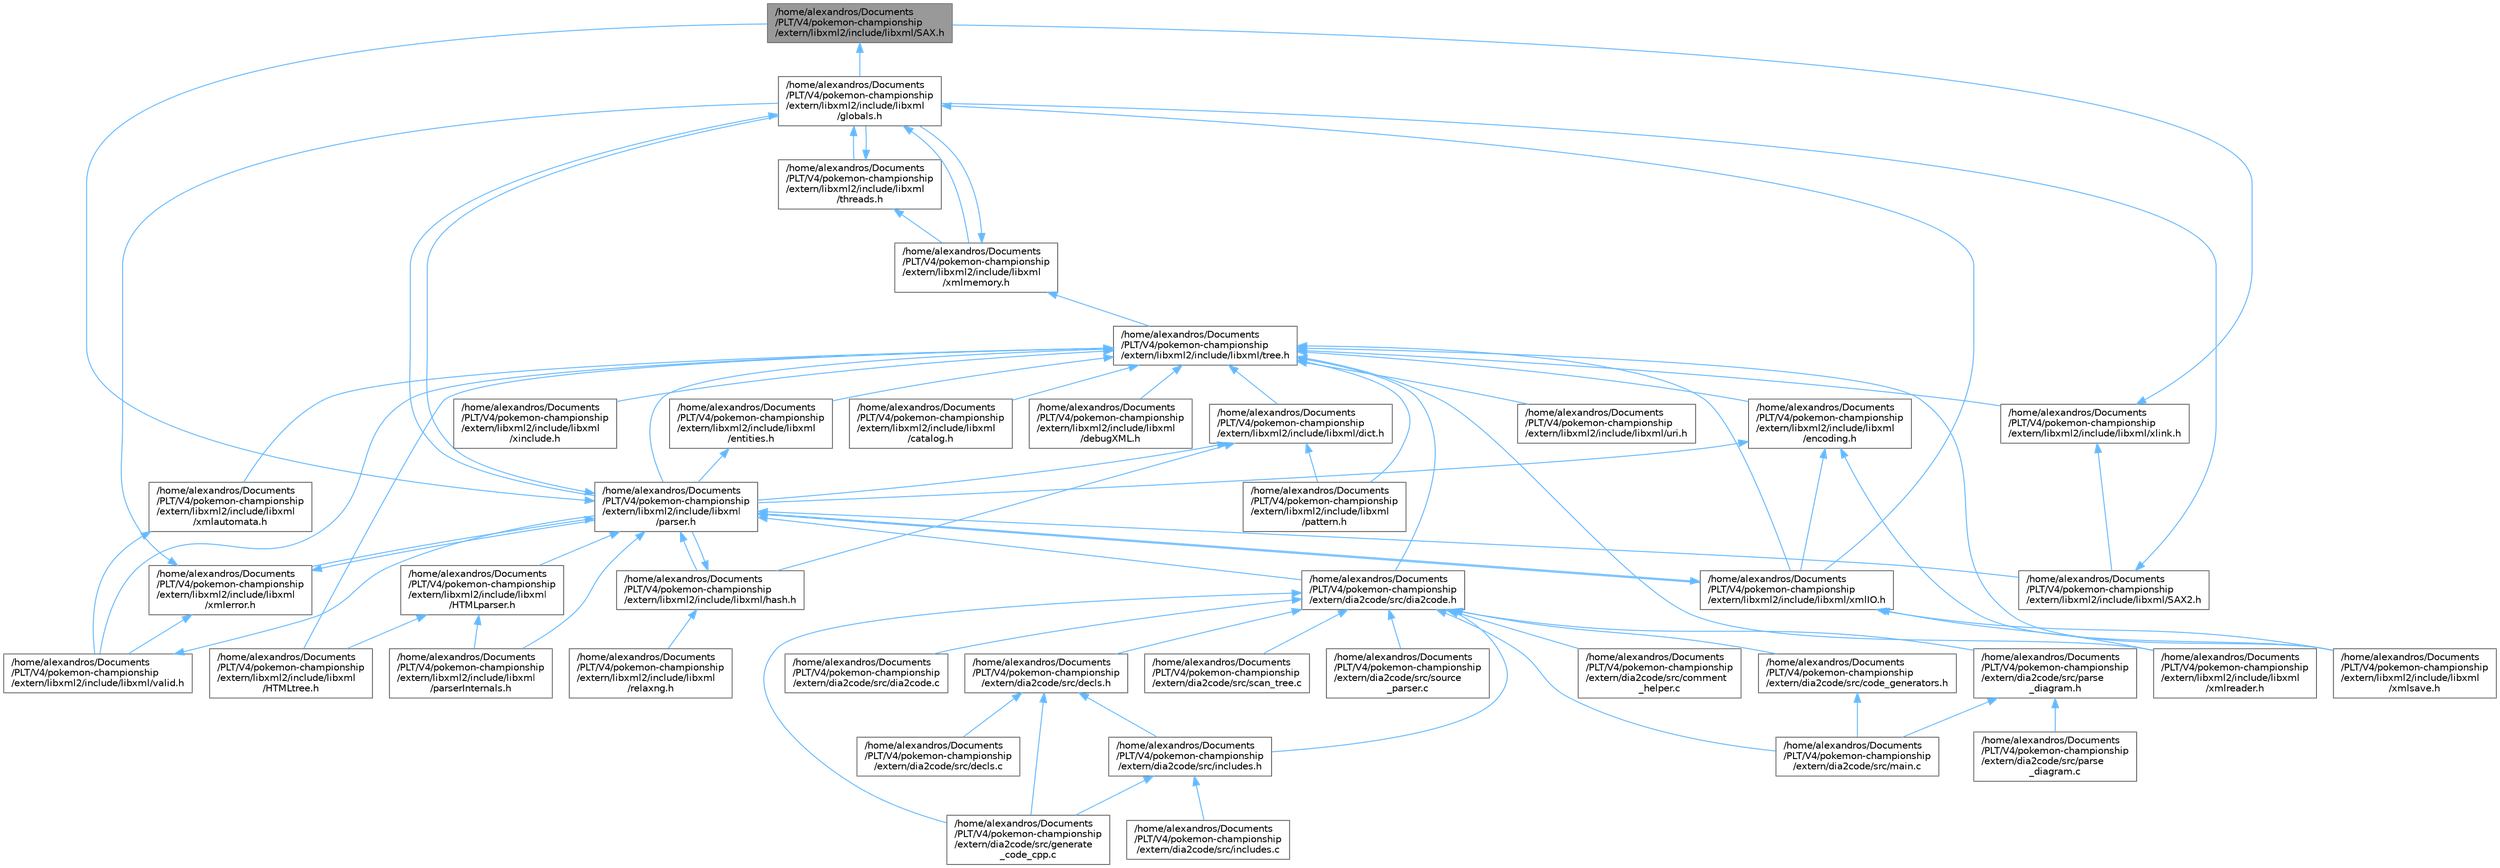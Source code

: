 digraph "/home/alexandros/Documents/PLT/V4/pokemon-championship/extern/libxml2/include/libxml/SAX.h"
{
 // LATEX_PDF_SIZE
  bgcolor="transparent";
  edge [fontname=Helvetica,fontsize=10,labelfontname=Helvetica,labelfontsize=10];
  node [fontname=Helvetica,fontsize=10,shape=box,height=0.2,width=0.4];
  Node1 [label="/home/alexandros/Documents\l/PLT/V4/pokemon-championship\l/extern/libxml2/include/libxml/SAX.h",height=0.2,width=0.4,color="gray40", fillcolor="grey60", style="filled", fontcolor="black",tooltip=" "];
  Node1 -> Node2 [dir="back",color="steelblue1",style="solid"];
  Node2 [label="/home/alexandros/Documents\l/PLT/V4/pokemon-championship\l/extern/libxml2/include/libxml\l/globals.h",height=0.2,width=0.4,color="grey40", fillcolor="white", style="filled",URL="$globals_8h.html",tooltip=" "];
  Node2 -> Node3 [dir="back",color="steelblue1",style="solid"];
  Node3 [label="/home/alexandros/Documents\l/PLT/V4/pokemon-championship\l/extern/libxml2/include/libxml\l/parser.h",height=0.2,width=0.4,color="grey40", fillcolor="white", style="filled",URL="$parser_8h.html",tooltip=" "];
  Node3 -> Node4 [dir="back",color="steelblue1",style="solid"];
  Node4 [label="/home/alexandros/Documents\l/PLT/V4/pokemon-championship\l/extern/dia2code/src/dia2code.h",height=0.2,width=0.4,color="grey40", fillcolor="white", style="filled",URL="$dia2code_8h.html",tooltip=" "];
  Node4 -> Node5 [dir="back",color="steelblue1",style="solid"];
  Node5 [label="/home/alexandros/Documents\l/PLT/V4/pokemon-championship\l/extern/dia2code/src/code_generators.h",height=0.2,width=0.4,color="grey40", fillcolor="white", style="filled",URL="$code__generators_8h.html",tooltip=" "];
  Node5 -> Node6 [dir="back",color="steelblue1",style="solid"];
  Node6 [label="/home/alexandros/Documents\l/PLT/V4/pokemon-championship\l/extern/dia2code/src/main.c",height=0.2,width=0.4,color="grey40", fillcolor="white", style="filled",URL="$main_8c.html",tooltip=" "];
  Node4 -> Node7 [dir="back",color="steelblue1",style="solid"];
  Node7 [label="/home/alexandros/Documents\l/PLT/V4/pokemon-championship\l/extern/dia2code/src/comment\l_helper.c",height=0.2,width=0.4,color="grey40", fillcolor="white", style="filled",URL="$comment__helper_8c.html",tooltip=" "];
  Node4 -> Node8 [dir="back",color="steelblue1",style="solid"];
  Node8 [label="/home/alexandros/Documents\l/PLT/V4/pokemon-championship\l/extern/dia2code/src/decls.h",height=0.2,width=0.4,color="grey40", fillcolor="white", style="filled",URL="$decls_8h.html",tooltip=" "];
  Node8 -> Node9 [dir="back",color="steelblue1",style="solid"];
  Node9 [label="/home/alexandros/Documents\l/PLT/V4/pokemon-championship\l/extern/dia2code/src/decls.c",height=0.2,width=0.4,color="grey40", fillcolor="white", style="filled",URL="$decls_8c.html",tooltip=" "];
  Node8 -> Node10 [dir="back",color="steelblue1",style="solid"];
  Node10 [label="/home/alexandros/Documents\l/PLT/V4/pokemon-championship\l/extern/dia2code/src/generate\l_code_cpp.c",height=0.2,width=0.4,color="grey40", fillcolor="white", style="filled",URL="$generate__code__cpp_8c.html",tooltip=" "];
  Node8 -> Node11 [dir="back",color="steelblue1",style="solid"];
  Node11 [label="/home/alexandros/Documents\l/PLT/V4/pokemon-championship\l/extern/dia2code/src/includes.h",height=0.2,width=0.4,color="grey40", fillcolor="white", style="filled",URL="$includes_8h.html",tooltip=" "];
  Node11 -> Node10 [dir="back",color="steelblue1",style="solid"];
  Node11 -> Node12 [dir="back",color="steelblue1",style="solid"];
  Node12 [label="/home/alexandros/Documents\l/PLT/V4/pokemon-championship\l/extern/dia2code/src/includes.c",height=0.2,width=0.4,color="grey40", fillcolor="white", style="filled",URL="$includes_8c.html",tooltip=" "];
  Node4 -> Node13 [dir="back",color="steelblue1",style="solid"];
  Node13 [label="/home/alexandros/Documents\l/PLT/V4/pokemon-championship\l/extern/dia2code/src/dia2code.c",height=0.2,width=0.4,color="grey40", fillcolor="white", style="filled",URL="$dia2code_8c.html",tooltip=" "];
  Node4 -> Node10 [dir="back",color="steelblue1",style="solid"];
  Node4 -> Node11 [dir="back",color="steelblue1",style="solid"];
  Node4 -> Node6 [dir="back",color="steelblue1",style="solid"];
  Node4 -> Node14 [dir="back",color="steelblue1",style="solid"];
  Node14 [label="/home/alexandros/Documents\l/PLT/V4/pokemon-championship\l/extern/dia2code/src/parse\l_diagram.h",height=0.2,width=0.4,color="grey40", fillcolor="white", style="filled",URL="$parse__diagram_8h.html",tooltip=" "];
  Node14 -> Node6 [dir="back",color="steelblue1",style="solid"];
  Node14 -> Node15 [dir="back",color="steelblue1",style="solid"];
  Node15 [label="/home/alexandros/Documents\l/PLT/V4/pokemon-championship\l/extern/dia2code/src/parse\l_diagram.c",height=0.2,width=0.4,color="grey40", fillcolor="white", style="filled",URL="$parse__diagram_8c.html",tooltip=" "];
  Node4 -> Node16 [dir="back",color="steelblue1",style="solid"];
  Node16 [label="/home/alexandros/Documents\l/PLT/V4/pokemon-championship\l/extern/dia2code/src/scan_tree.c",height=0.2,width=0.4,color="grey40", fillcolor="white", style="filled",URL="$scan__tree_8c.html",tooltip=" "];
  Node4 -> Node17 [dir="back",color="steelblue1",style="solid"];
  Node17 [label="/home/alexandros/Documents\l/PLT/V4/pokemon-championship\l/extern/dia2code/src/source\l_parser.c",height=0.2,width=0.4,color="grey40", fillcolor="white", style="filled",URL="$source__parser_8c.html",tooltip=" "];
  Node3 -> Node18 [dir="back",color="steelblue1",style="solid"];
  Node18 [label="/home/alexandros/Documents\l/PLT/V4/pokemon-championship\l/extern/libxml2/include/libxml\l/HTMLparser.h",height=0.2,width=0.4,color="grey40", fillcolor="white", style="filled",URL="$_h_t_m_lparser_8h.html",tooltip=" "];
  Node18 -> Node19 [dir="back",color="steelblue1",style="solid"];
  Node19 [label="/home/alexandros/Documents\l/PLT/V4/pokemon-championship\l/extern/libxml2/include/libxml\l/HTMLtree.h",height=0.2,width=0.4,color="grey40", fillcolor="white", style="filled",URL="$_h_t_m_ltree_8h.html",tooltip=" "];
  Node18 -> Node20 [dir="back",color="steelblue1",style="solid"];
  Node20 [label="/home/alexandros/Documents\l/PLT/V4/pokemon-championship\l/extern/libxml2/include/libxml\l/parserInternals.h",height=0.2,width=0.4,color="grey40", fillcolor="white", style="filled",URL="$parser_internals_8h.html",tooltip=" "];
  Node3 -> Node1 [dir="back",color="steelblue1",style="solid"];
  Node3 -> Node21 [dir="back",color="steelblue1",style="solid"];
  Node21 [label="/home/alexandros/Documents\l/PLT/V4/pokemon-championship\l/extern/libxml2/include/libxml/SAX2.h",height=0.2,width=0.4,color="grey40", fillcolor="white", style="filled",URL="$_s_a_x2_8h.html",tooltip=" "];
  Node21 -> Node2 [dir="back",color="steelblue1",style="solid"];
  Node3 -> Node2 [dir="back",color="steelblue1",style="solid"];
  Node3 -> Node22 [dir="back",color="steelblue1",style="solid"];
  Node22 [label="/home/alexandros/Documents\l/PLT/V4/pokemon-championship\l/extern/libxml2/include/libxml/hash.h",height=0.2,width=0.4,color="grey40", fillcolor="white", style="filled",URL="$hash_8h.html",tooltip=" "];
  Node22 -> Node3 [dir="back",color="steelblue1",style="solid"];
  Node22 -> Node23 [dir="back",color="steelblue1",style="solid"];
  Node23 [label="/home/alexandros/Documents\l/PLT/V4/pokemon-championship\l/extern/libxml2/include/libxml\l/relaxng.h",height=0.2,width=0.4,color="grey40", fillcolor="white", style="filled",URL="$relaxng_8h.html",tooltip=" "];
  Node3 -> Node20 [dir="back",color="steelblue1",style="solid"];
  Node3 -> Node24 [dir="back",color="steelblue1",style="solid"];
  Node24 [label="/home/alexandros/Documents\l/PLT/V4/pokemon-championship\l/extern/libxml2/include/libxml/xmlIO.h",height=0.2,width=0.4,color="grey40", fillcolor="white", style="filled",URL="$xml_i_o_8h.html",tooltip=" "];
  Node24 -> Node3 [dir="back",color="steelblue1",style="solid"];
  Node24 -> Node25 [dir="back",color="steelblue1",style="solid"];
  Node25 [label="/home/alexandros/Documents\l/PLT/V4/pokemon-championship\l/extern/libxml2/include/libxml\l/xmlreader.h",height=0.2,width=0.4,color="grey40", fillcolor="white", style="filled",URL="$xmlreader_8h.html",tooltip=" "];
  Node24 -> Node26 [dir="back",color="steelblue1",style="solid"];
  Node26 [label="/home/alexandros/Documents\l/PLT/V4/pokemon-championship\l/extern/libxml2/include/libxml\l/xmlsave.h",height=0.2,width=0.4,color="grey40", fillcolor="white", style="filled",URL="$xmlsave_8h.html",tooltip=" "];
  Node3 -> Node27 [dir="back",color="steelblue1",style="solid"];
  Node27 [label="/home/alexandros/Documents\l/PLT/V4/pokemon-championship\l/extern/libxml2/include/libxml\l/xmlerror.h",height=0.2,width=0.4,color="grey40", fillcolor="white", style="filled",URL="$xmlerror_8h.html",tooltip=" "];
  Node27 -> Node2 [dir="back",color="steelblue1",style="solid"];
  Node27 -> Node3 [dir="back",color="steelblue1",style="solid"];
  Node27 -> Node28 [dir="back",color="steelblue1",style="solid"];
  Node28 [label="/home/alexandros/Documents\l/PLT/V4/pokemon-championship\l/extern/libxml2/include/libxml/valid.h",height=0.2,width=0.4,color="grey40", fillcolor="white", style="filled",URL="$valid_8h.html",tooltip=" "];
  Node28 -> Node3 [dir="back",color="steelblue1",style="solid"];
  Node2 -> Node29 [dir="back",color="steelblue1",style="solid"];
  Node29 [label="/home/alexandros/Documents\l/PLT/V4/pokemon-championship\l/extern/libxml2/include/libxml\l/threads.h",height=0.2,width=0.4,color="grey40", fillcolor="white", style="filled",URL="$threads_8h.html",tooltip=" "];
  Node29 -> Node2 [dir="back",color="steelblue1",style="solid"];
  Node29 -> Node30 [dir="back",color="steelblue1",style="solid"];
  Node30 [label="/home/alexandros/Documents\l/PLT/V4/pokemon-championship\l/extern/libxml2/include/libxml\l/xmlmemory.h",height=0.2,width=0.4,color="grey40", fillcolor="white", style="filled",URL="$xmlmemory_8h.html",tooltip=" "];
  Node30 -> Node2 [dir="back",color="steelblue1",style="solid"];
  Node30 -> Node31 [dir="back",color="steelblue1",style="solid"];
  Node31 [label="/home/alexandros/Documents\l/PLT/V4/pokemon-championship\l/extern/libxml2/include/libxml/tree.h",height=0.2,width=0.4,color="grey40", fillcolor="white", style="filled",URL="$tree_8h.html",tooltip=" "];
  Node31 -> Node4 [dir="back",color="steelblue1",style="solid"];
  Node31 -> Node19 [dir="back",color="steelblue1",style="solid"];
  Node31 -> Node32 [dir="back",color="steelblue1",style="solid"];
  Node32 [label="/home/alexandros/Documents\l/PLT/V4/pokemon-championship\l/extern/libxml2/include/libxml\l/catalog.h",height=0.2,width=0.4,color="grey40", fillcolor="white", style="filled",URL="$catalog_8h.html",tooltip=" "];
  Node31 -> Node33 [dir="back",color="steelblue1",style="solid"];
  Node33 [label="/home/alexandros/Documents\l/PLT/V4/pokemon-championship\l/extern/libxml2/include/libxml\l/debugXML.h",height=0.2,width=0.4,color="grey40", fillcolor="white", style="filled",URL="$debug_x_m_l_8h.html",tooltip=" "];
  Node31 -> Node34 [dir="back",color="steelblue1",style="solid"];
  Node34 [label="/home/alexandros/Documents\l/PLT/V4/pokemon-championship\l/extern/libxml2/include/libxml/dict.h",height=0.2,width=0.4,color="grey40", fillcolor="white", style="filled",URL="$dict_8h.html",tooltip=" "];
  Node34 -> Node22 [dir="back",color="steelblue1",style="solid"];
  Node34 -> Node3 [dir="back",color="steelblue1",style="solid"];
  Node34 -> Node35 [dir="back",color="steelblue1",style="solid"];
  Node35 [label="/home/alexandros/Documents\l/PLT/V4/pokemon-championship\l/extern/libxml2/include/libxml\l/pattern.h",height=0.2,width=0.4,color="grey40", fillcolor="white", style="filled",URL="$pattern_8h.html",tooltip=" "];
  Node31 -> Node36 [dir="back",color="steelblue1",style="solid"];
  Node36 [label="/home/alexandros/Documents\l/PLT/V4/pokemon-championship\l/extern/libxml2/include/libxml\l/encoding.h",height=0.2,width=0.4,color="grey40", fillcolor="white", style="filled",URL="$encoding_8h.html",tooltip=" "];
  Node36 -> Node3 [dir="back",color="steelblue1",style="solid"];
  Node36 -> Node24 [dir="back",color="steelblue1",style="solid"];
  Node36 -> Node26 [dir="back",color="steelblue1",style="solid"];
  Node31 -> Node37 [dir="back",color="steelblue1",style="solid"];
  Node37 [label="/home/alexandros/Documents\l/PLT/V4/pokemon-championship\l/extern/libxml2/include/libxml\l/entities.h",height=0.2,width=0.4,color="grey40", fillcolor="white", style="filled",URL="$entities_8h.html",tooltip=" "];
  Node37 -> Node3 [dir="back",color="steelblue1",style="solid"];
  Node31 -> Node3 [dir="back",color="steelblue1",style="solid"];
  Node31 -> Node35 [dir="back",color="steelblue1",style="solid"];
  Node31 -> Node38 [dir="back",color="steelblue1",style="solid"];
  Node38 [label="/home/alexandros/Documents\l/PLT/V4/pokemon-championship\l/extern/libxml2/include/libxml/uri.h",height=0.2,width=0.4,color="grey40", fillcolor="white", style="filled",URL="$uri_8h.html",tooltip=" "];
  Node31 -> Node28 [dir="back",color="steelblue1",style="solid"];
  Node31 -> Node39 [dir="back",color="steelblue1",style="solid"];
  Node39 [label="/home/alexandros/Documents\l/PLT/V4/pokemon-championship\l/extern/libxml2/include/libxml\l/xinclude.h",height=0.2,width=0.4,color="grey40", fillcolor="white", style="filled",URL="$xinclude_8h.html",tooltip=" "];
  Node31 -> Node40 [dir="back",color="steelblue1",style="solid"];
  Node40 [label="/home/alexandros/Documents\l/PLT/V4/pokemon-championship\l/extern/libxml2/include/libxml/xlink.h",height=0.2,width=0.4,color="grey40", fillcolor="white", style="filled",URL="$xlink_8h.html",tooltip=" "];
  Node40 -> Node1 [dir="back",color="steelblue1",style="solid"];
  Node40 -> Node21 [dir="back",color="steelblue1",style="solid"];
  Node31 -> Node24 [dir="back",color="steelblue1",style="solid"];
  Node31 -> Node41 [dir="back",color="steelblue1",style="solid"];
  Node41 [label="/home/alexandros/Documents\l/PLT/V4/pokemon-championship\l/extern/libxml2/include/libxml\l/xmlautomata.h",height=0.2,width=0.4,color="grey40", fillcolor="white", style="filled",URL="$xmlautomata_8h.html",tooltip=" "];
  Node41 -> Node28 [dir="back",color="steelblue1",style="solid"];
  Node31 -> Node25 [dir="back",color="steelblue1",style="solid"];
  Node31 -> Node26 [dir="back",color="steelblue1",style="solid"];
  Node2 -> Node24 [dir="back",color="steelblue1",style="solid"];
  Node2 -> Node30 [dir="back",color="steelblue1",style="solid"];
}
